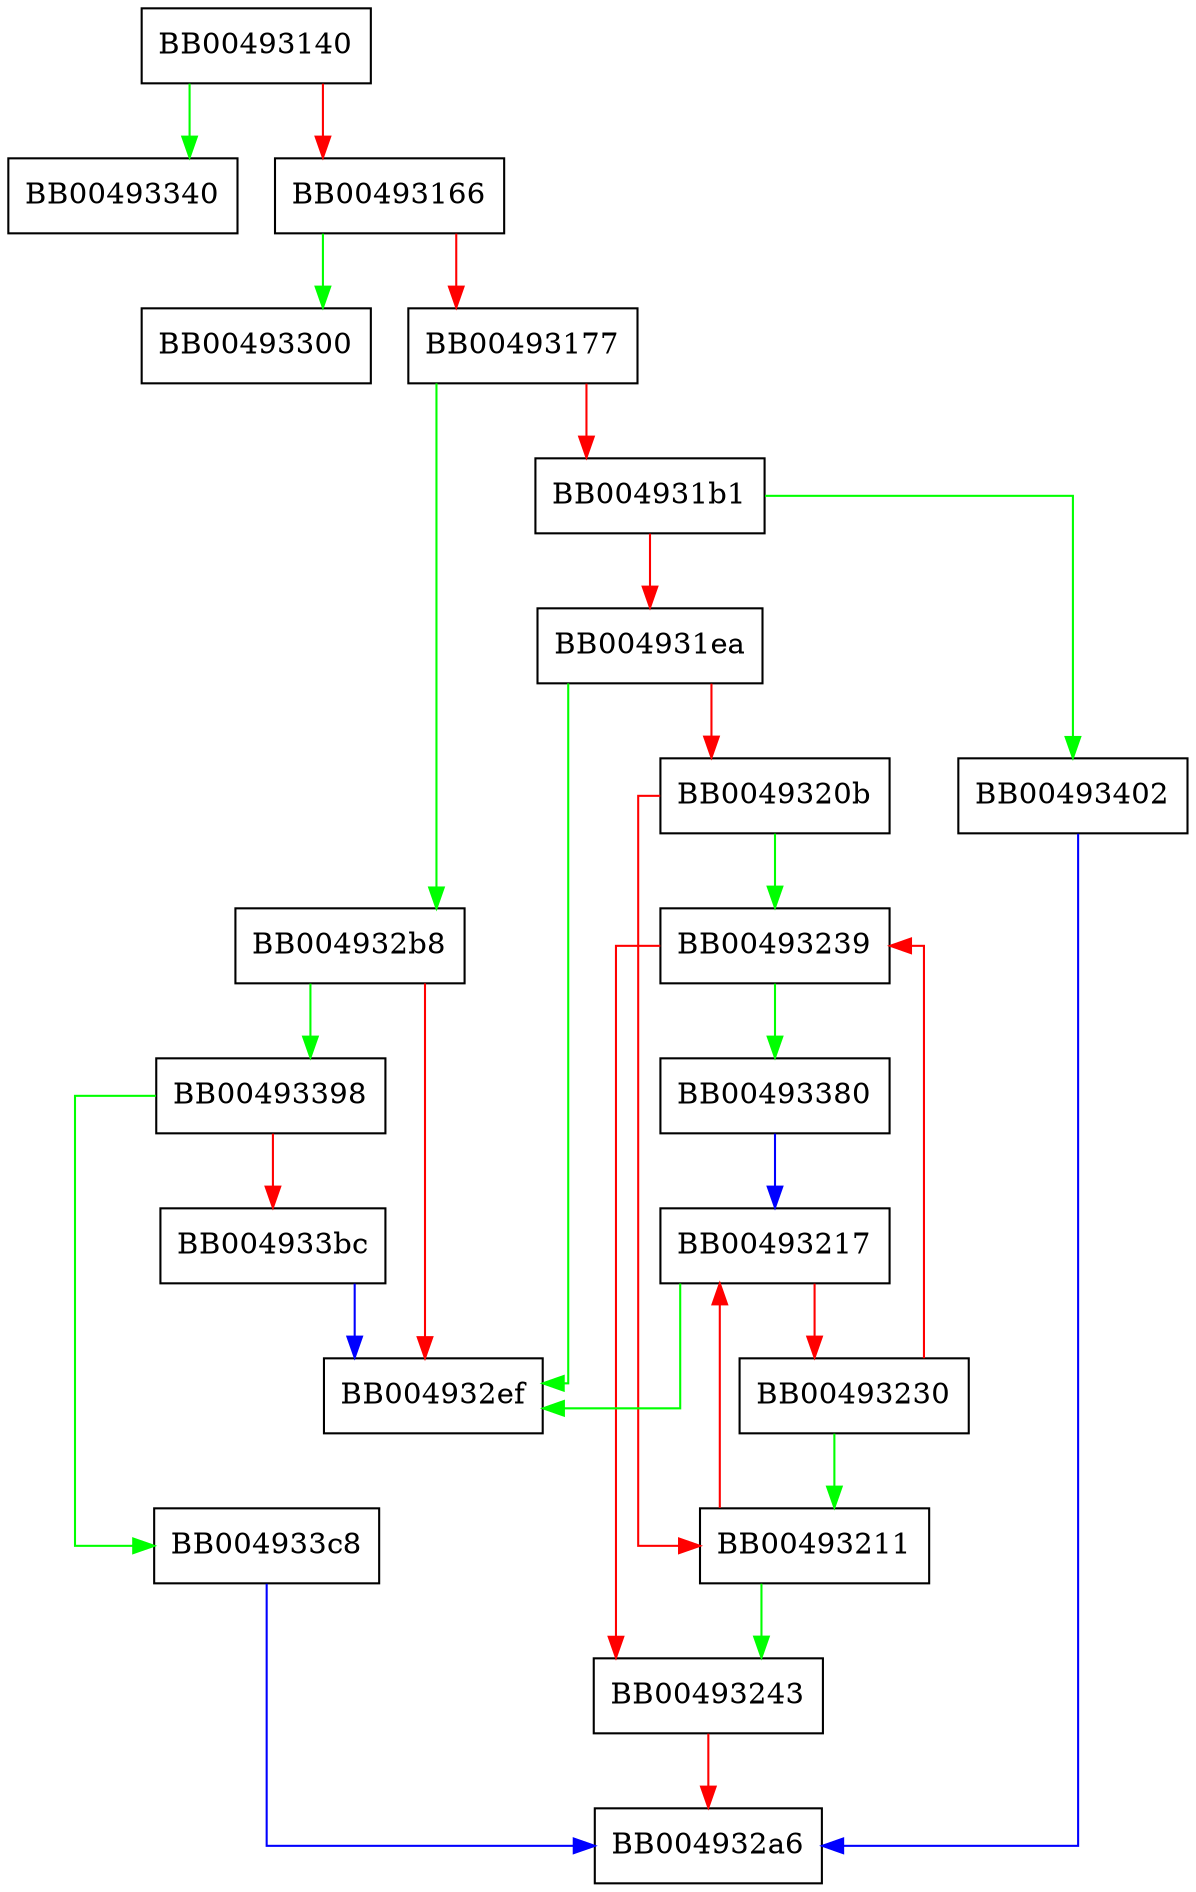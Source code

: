 digraph ssl_cache_cipherlist {
  node [shape="box"];
  graph [splines=ortho];
  BB00493140 -> BB00493340 [color="green"];
  BB00493140 -> BB00493166 [color="red"];
  BB00493166 -> BB00493300 [color="green"];
  BB00493166 -> BB00493177 [color="red"];
  BB00493177 -> BB004932b8 [color="green"];
  BB00493177 -> BB004931b1 [color="red"];
  BB004931b1 -> BB00493402 [color="green"];
  BB004931b1 -> BB004931ea [color="red"];
  BB004931ea -> BB004932ef [color="green"];
  BB004931ea -> BB0049320b [color="red"];
  BB0049320b -> BB00493239 [color="green"];
  BB0049320b -> BB00493211 [color="red"];
  BB00493211 -> BB00493243 [color="green"];
  BB00493211 -> BB00493217 [color="red"];
  BB00493217 -> BB004932ef [color="green"];
  BB00493217 -> BB00493230 [color="red"];
  BB00493230 -> BB00493211 [color="green"];
  BB00493230 -> BB00493239 [color="red"];
  BB00493239 -> BB00493380 [color="green"];
  BB00493239 -> BB00493243 [color="red"];
  BB00493243 -> BB004932a6 [color="red"];
  BB004932b8 -> BB00493398 [color="green"];
  BB004932b8 -> BB004932ef [color="red"];
  BB00493380 -> BB00493217 [color="blue"];
  BB00493398 -> BB004933c8 [color="green"];
  BB00493398 -> BB004933bc [color="red"];
  BB004933bc -> BB004932ef [color="blue"];
  BB004933c8 -> BB004932a6 [color="blue"];
  BB00493402 -> BB004932a6 [color="blue"];
}